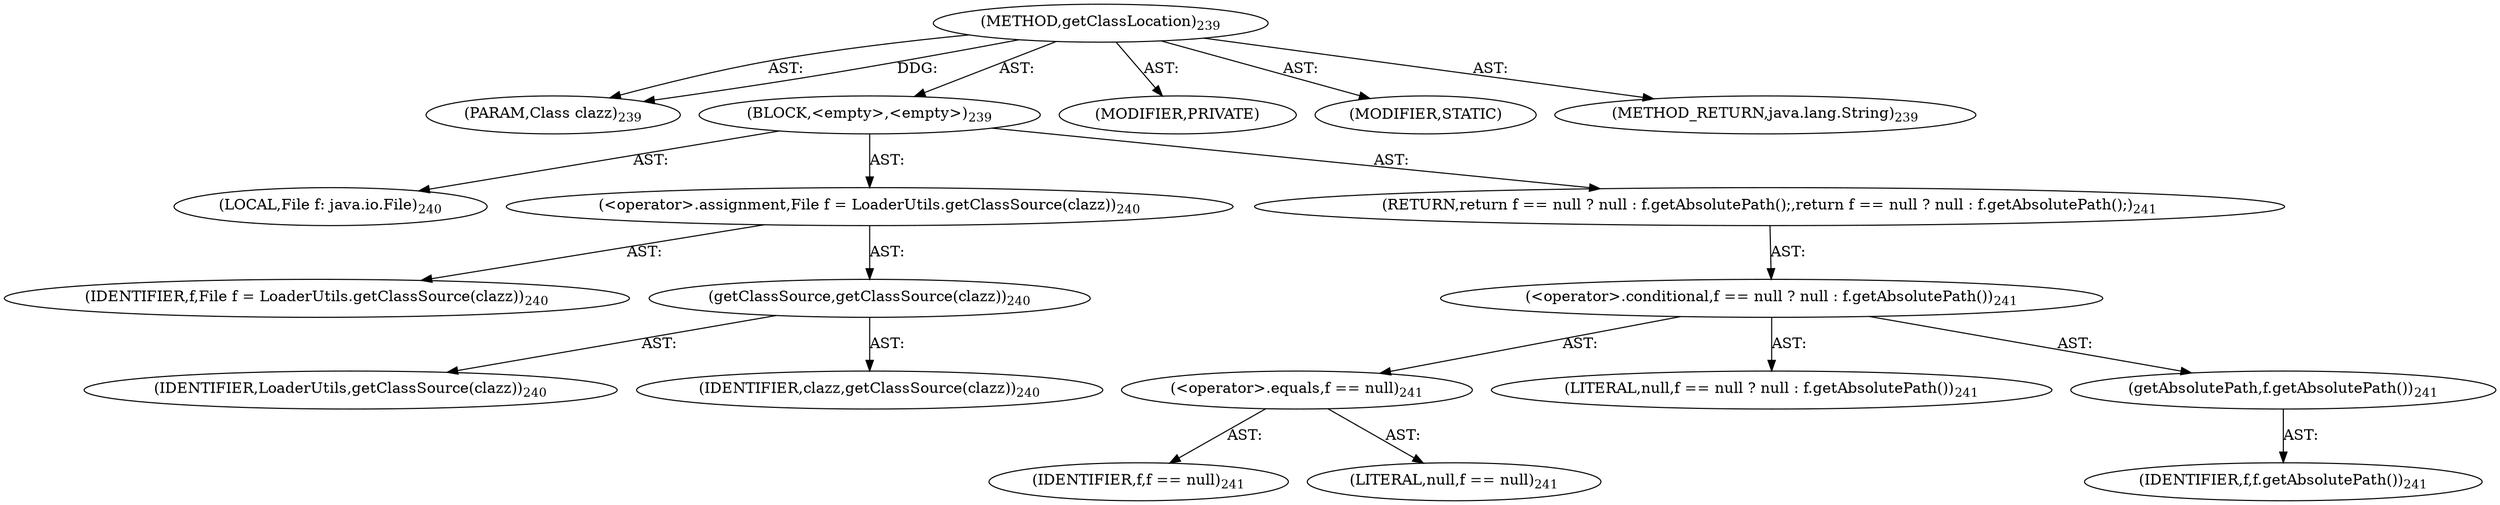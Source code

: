 digraph "getClassLocation" {  
"111669149705" [label = <(METHOD,getClassLocation)<SUB>239</SUB>> ]
"115964116995" [label = <(PARAM,Class clazz)<SUB>239</SUB>> ]
"25769803803" [label = <(BLOCK,&lt;empty&gt;,&lt;empty&gt;)<SUB>239</SUB>> ]
"94489280532" [label = <(LOCAL,File f: java.io.File)<SUB>240</SUB>> ]
"30064771158" [label = <(&lt;operator&gt;.assignment,File f = LoaderUtils.getClassSource(clazz))<SUB>240</SUB>> ]
"68719476809" [label = <(IDENTIFIER,f,File f = LoaderUtils.getClassSource(clazz))<SUB>240</SUB>> ]
"30064771159" [label = <(getClassSource,getClassSource(clazz))<SUB>240</SUB>> ]
"68719476810" [label = <(IDENTIFIER,LoaderUtils,getClassSource(clazz))<SUB>240</SUB>> ]
"68719476811" [label = <(IDENTIFIER,clazz,getClassSource(clazz))<SUB>240</SUB>> ]
"146028888078" [label = <(RETURN,return f == null ? null : f.getAbsolutePath();,return f == null ? null : f.getAbsolutePath();)<SUB>241</SUB>> ]
"30064771160" [label = <(&lt;operator&gt;.conditional,f == null ? null : f.getAbsolutePath())<SUB>241</SUB>> ]
"30064771161" [label = <(&lt;operator&gt;.equals,f == null)<SUB>241</SUB>> ]
"68719476812" [label = <(IDENTIFIER,f,f == null)<SUB>241</SUB>> ]
"90194313248" [label = <(LITERAL,null,f == null)<SUB>241</SUB>> ]
"90194313249" [label = <(LITERAL,null,f == null ? null : f.getAbsolutePath())<SUB>241</SUB>> ]
"30064771162" [label = <(getAbsolutePath,f.getAbsolutePath())<SUB>241</SUB>> ]
"68719476813" [label = <(IDENTIFIER,f,f.getAbsolutePath())<SUB>241</SUB>> ]
"133143986196" [label = <(MODIFIER,PRIVATE)> ]
"133143986197" [label = <(MODIFIER,STATIC)> ]
"128849018889" [label = <(METHOD_RETURN,java.lang.String)<SUB>239</SUB>> ]
  "111669149705" -> "115964116995"  [ label = "AST: "] 
  "111669149705" -> "25769803803"  [ label = "AST: "] 
  "111669149705" -> "133143986196"  [ label = "AST: "] 
  "111669149705" -> "133143986197"  [ label = "AST: "] 
  "111669149705" -> "128849018889"  [ label = "AST: "] 
  "25769803803" -> "94489280532"  [ label = "AST: "] 
  "25769803803" -> "30064771158"  [ label = "AST: "] 
  "25769803803" -> "146028888078"  [ label = "AST: "] 
  "30064771158" -> "68719476809"  [ label = "AST: "] 
  "30064771158" -> "30064771159"  [ label = "AST: "] 
  "30064771159" -> "68719476810"  [ label = "AST: "] 
  "30064771159" -> "68719476811"  [ label = "AST: "] 
  "146028888078" -> "30064771160"  [ label = "AST: "] 
  "30064771160" -> "30064771161"  [ label = "AST: "] 
  "30064771160" -> "90194313249"  [ label = "AST: "] 
  "30064771160" -> "30064771162"  [ label = "AST: "] 
  "30064771161" -> "68719476812"  [ label = "AST: "] 
  "30064771161" -> "90194313248"  [ label = "AST: "] 
  "30064771162" -> "68719476813"  [ label = "AST: "] 
  "111669149705" -> "115964116995"  [ label = "DDG: "] 
}
